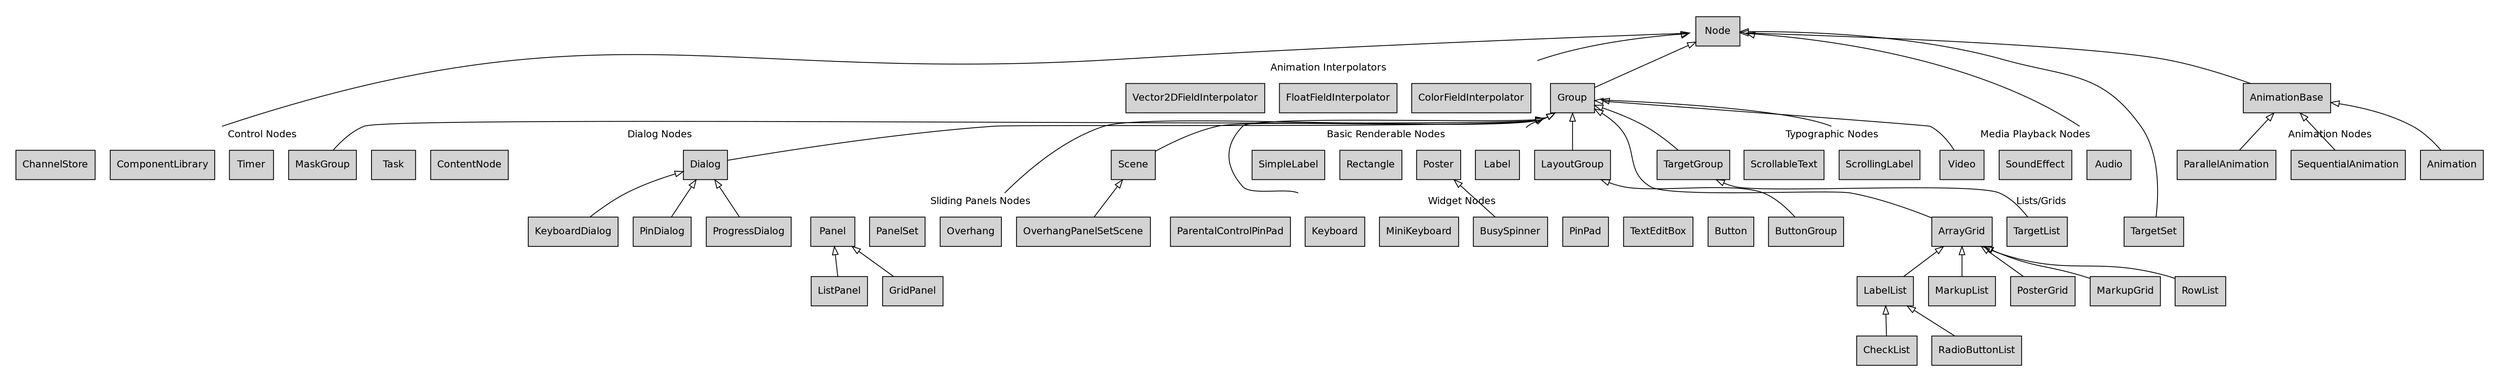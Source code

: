 digraph Roku
{
	fontname = "Bitstream Vera Sans"
	fontsize = 12
	//splines = "line"
	compound = true;

	Node [
		fontname = "Bitstream Vera Sans"
		fontsize = 12
		shape = "record"
		style=filled
	]

	edge [
		fontname = "Bitstream Vera Sans"
		fontsize = 12
		arrowtail = "empty"
	]

	subgraph cluster_0 {
        ContentNode Task MaskGroup Timer ComponentLibrary ChannelStore;
        label="Control Nodes"
        color=white;
    }
   	subgraph cluster_1 {
        Animation SequentialAnimation ParallelAnimation;
        label="Animation Nodes"
        color=white;
    }
   	subgraph cluster_2 {
        ColorFieldInterpolator FloatFieldInterpolator Vector2DFieldInterpolator;
        label="Animation Interpolators"
        color=white;
    }
    subgraph cluster_3 {
        ArrayGrid LabelList MarkupList PosterGrid MarkupGrid RowList CheckList RadioButtonList TargetList TargetSet;
        label="Lists/Grids"
        color=white;
    }
    subgraph cluster_4 {
        Label Poster Rectangle SimpleLabel;
        label="Basic Renderable Nodes"
        color=white;
    }
    subgraph cluster_5 {
        ScrollingLabel ScrollableText;
        label="Typographic Nodes"
        color=white;
    }
    subgraph cluster_6 {
        Group;
        color=white;
    }
    subgraph cluster_7 {
        Button TextEditBox PinPad Keyboard MiniKeyboard BusySpinner ParentalControlPinPad;
        label="Widget Nodes"
        color=white;
    }
    subgraph cluster_8 {
        Dialog KeyboardDialog PinDialog ProgressDialog;
        label="Dialog Nodes"
        color=white;
    }
    subgraph cluster_9 {
        OverhangPanelSetScene Overhang PanelSet Panel ListPanel GridPanel;
        label="Sliding Panels Nodes"
        color=white;
    }
    subgraph cluster_10 {
        Audio SoundEffect Video;
        label="Media Playback Nodes"
        color=white;
    }

    subgraph cluster_11 {
    	"Node";
    	 color=white;
    }
	"Node" -> AnimationBase [dir=back];
	"Node" -> ColorFieldInterpolator [dir = back; ltail=cluster_11,lhead=cluster_2] 
	//"Node" -> FloatFieldInterpolator [dir=back]
	//"Node" -> Vector2DFieldInterpolator [dir=back]
	"Node" -> TargetSet [dir=back]
	"Node" -> Audio [dir = back; ltail=cluster_11,lhead=cluster_10]
	//"Node" -> SoundEffect [dir=back]
	AnimationBase -> Animation [dir=back]
	AnimationBase -> SequentialAnimation [dir=back]
	AnimationBase -> ParallelAnimation [dir=back]
	"Node" -> Group [dir=back]
	Group -> Scene [dir=back]
	Scene -> OverhangPanelSetScene [dir=back]
	Group -> Video [dir=back]
	Group -> TargetGroup [dir=back]
	TargetGroup -> TargetList [dir=back]
	Group -> Overhang [dir = back; ltail=cluster_6,lhead=cluster_9]	
	//Group -> PanelSet [dir=back]
	//Group -> Panel [dir=back]
	Panel -> GridPanel [dir=back]
	Panel -> ListPanel [dir=back]
	Group -> LayoutGroup [dir=back]
	LayoutGroup -> ButtonGroup [dir=back]
	Group -> ArrayGrid [dir=back]
	Group -> Label [dir = back; ltail=cluster_6,lhead=cluster_4]
	//Group -> Poster [dir=back]
	Poster -> BusySpinner [dir=back]
	//Group -> Rectangle [dir=back]
	//Group -> SimpleLabel [dir=back]
	Group -> ScrollingLabel [dir = back; ltail=cluster_6,lhead=cluster_5]
	//Group -> ScrollableText [dir=back]
	Group -> MaskGroup [dir=back]
	//Group -> Button [dir=back]
	//Group -> TextEditBox [dir=back]
	//Group -> PinPad [dir=back]
	Group -> Keyboard [dir = back; ltail=cluster_6,lhead=cluster_7]
	//Group -> MiniKeyboard [dir=back]
	//Group -> ParentalControlPinPad [dir=back]
	Group -> Dialog [dir=back]
	Dialog -> KeyboardDialog [dir=back]
	Dialog -> PinDialog [dir=back]
	Dialog -> ProgressDialog [dir=back]
	ArrayGrid -> LabelList [dir=back]
	LabelList -> CheckList [dir=back]
	LabelList -> RadioButtonList [dir=back]
	ArrayGrid -> MarkupList [dir=back]
	ArrayGrid -> PosterGrid [dir=back]
	ArrayGrid -> MarkupGrid [dir=back]
	ArrayGrid -> RowList [dir=back]
	"Node" -> ComponentLibrary [dir = back; ltail=cluster_11,lhead=cluster_0] 

}